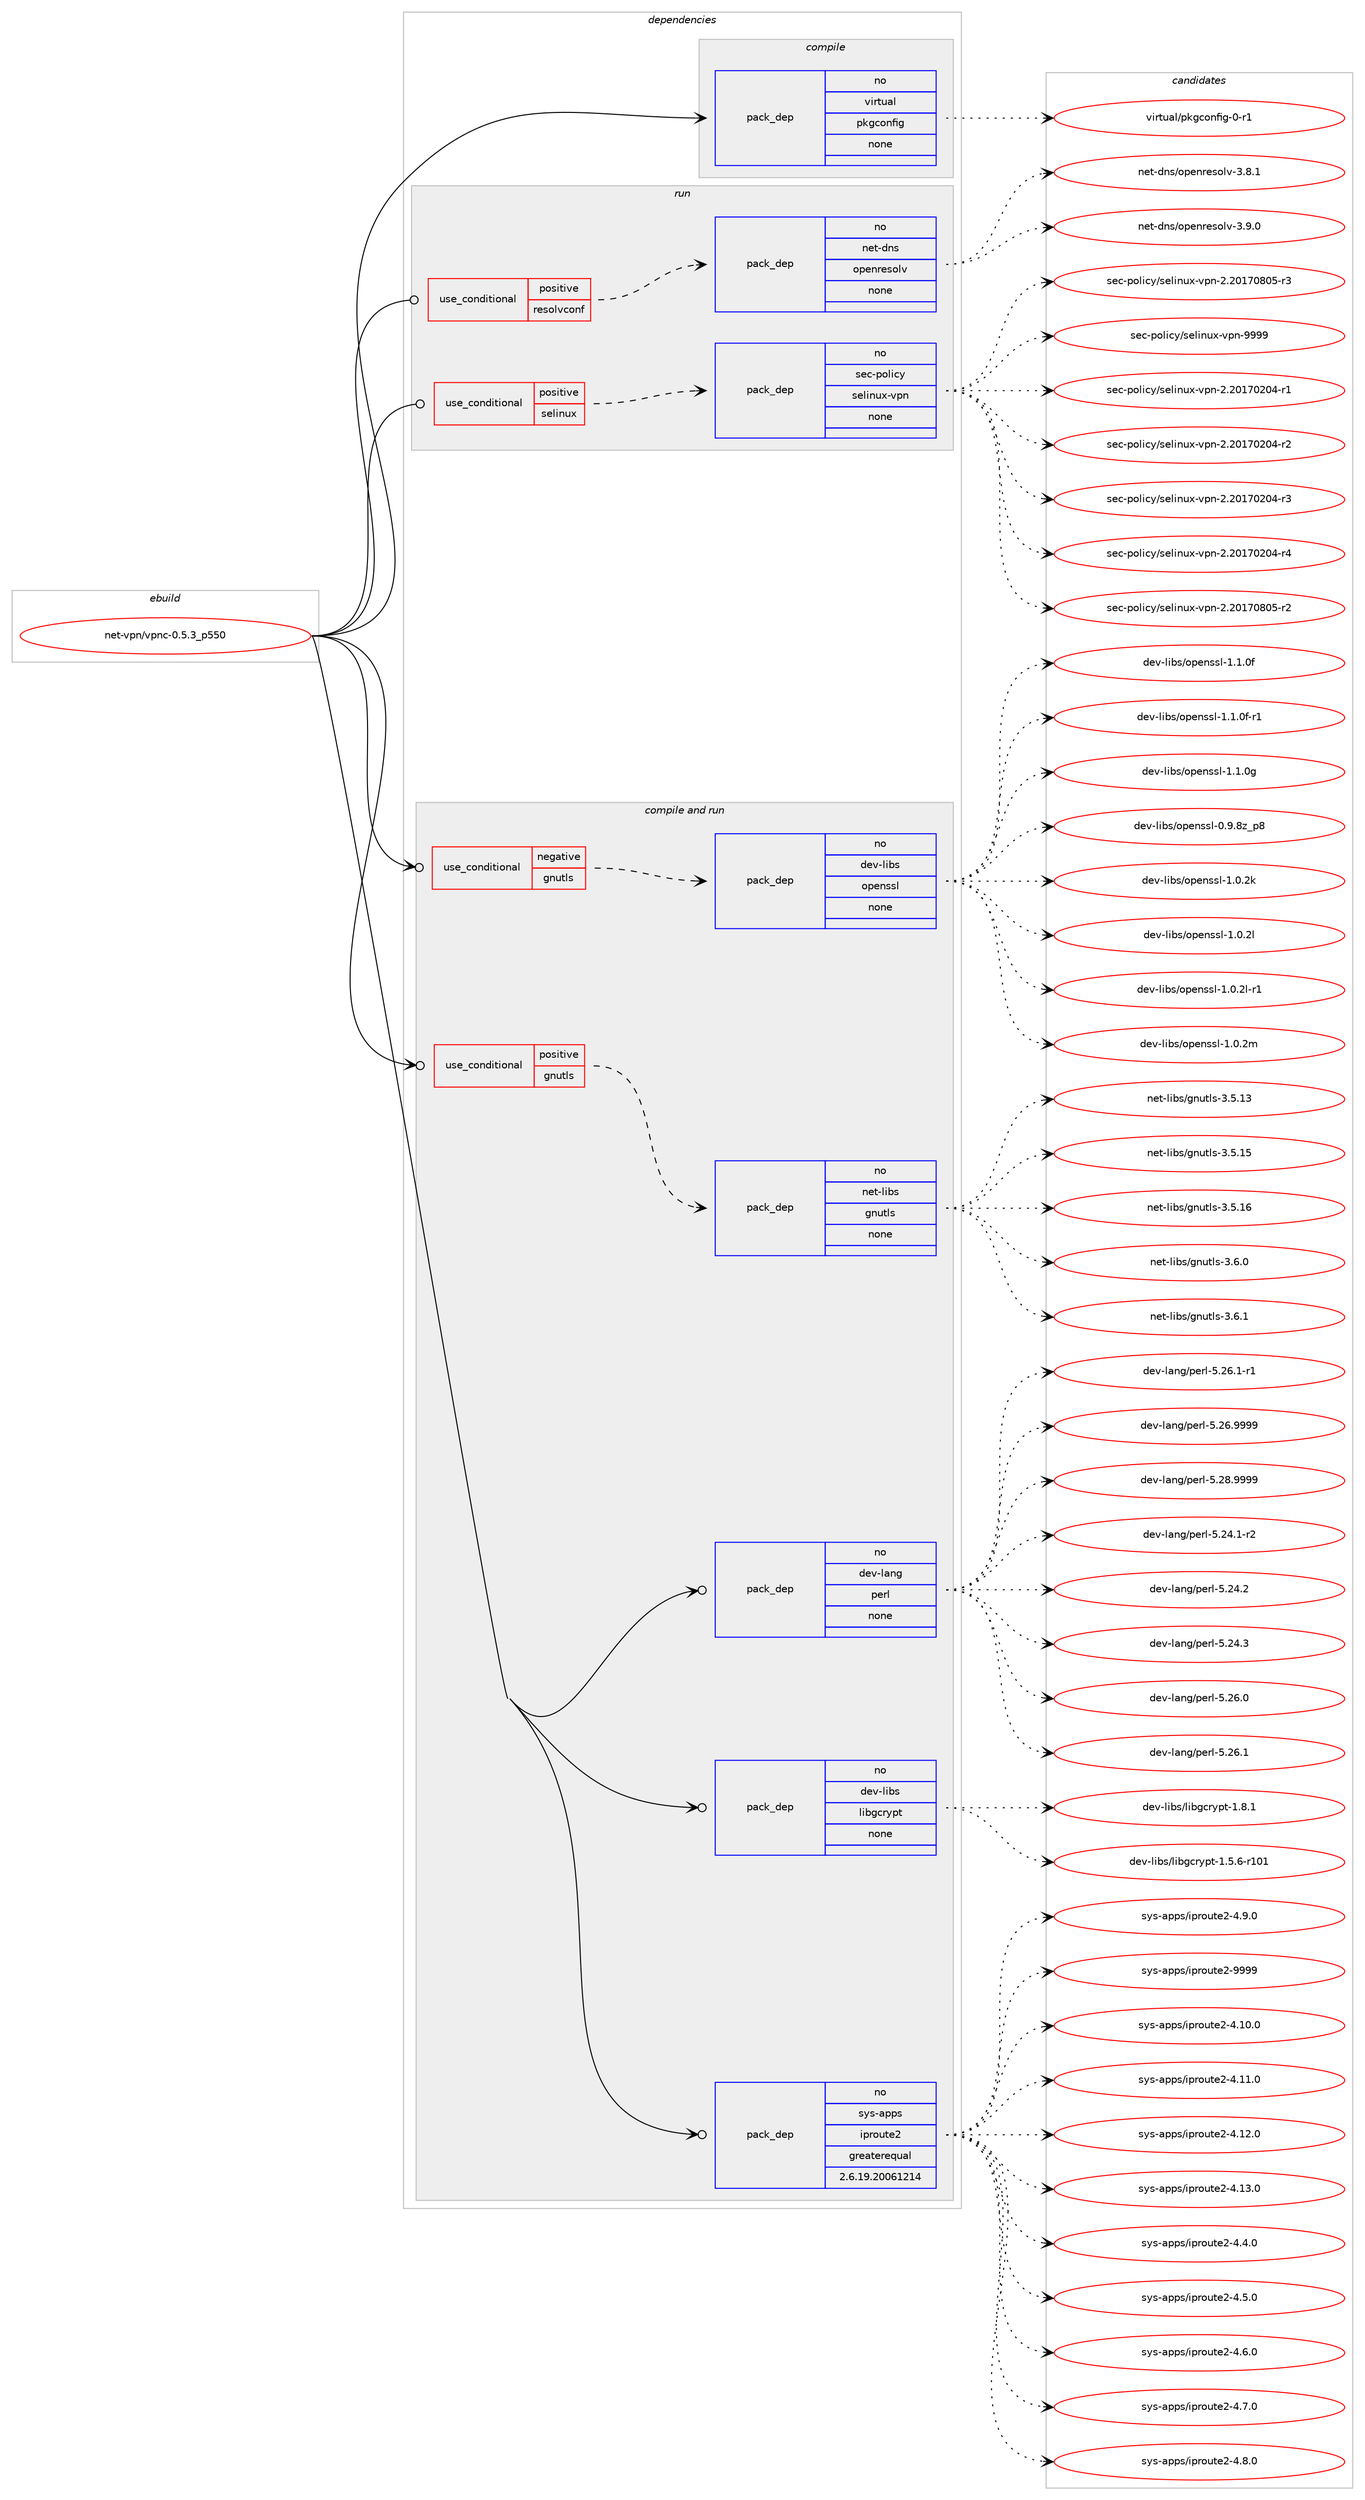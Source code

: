 digraph prolog {

# *************
# Graph options
# *************

newrank=true;
concentrate=true;
compound=true;
graph [rankdir=LR,fontname=Helvetica,fontsize=10,ranksep=1.5];#, ranksep=2.5, nodesep=0.2];
edge  [arrowhead=vee];
node  [fontname=Helvetica,fontsize=10];

# **********
# The ebuild
# **********

subgraph cluster_leftcol {
color=gray;
rank=same;
label=<<i>ebuild</i>>;
id [label="net-vpn/vpnc-0.5.3_p550", color=red, width=4, href="../net-vpn/vpnc-0.5.3_p550.svg"];
}

# ****************
# The dependencies
# ****************

subgraph cluster_midcol {
color=gray;
label=<<i>dependencies</i>>;
subgraph cluster_compile {
fillcolor="#eeeeee";
style=filled;
label=<<i>compile</i>>;
subgraph pack322607 {
dependency438656 [label=<<TABLE BORDER="0" CELLBORDER="1" CELLSPACING="0" CELLPADDING="4" WIDTH="220"><TR><TD ROWSPAN="6" CELLPADDING="30">pack_dep</TD></TR><TR><TD WIDTH="110">no</TD></TR><TR><TD>virtual</TD></TR><TR><TD>pkgconfig</TD></TR><TR><TD>none</TD></TR><TR><TD></TD></TR></TABLE>>, shape=none, color=blue];
}
id:e -> dependency438656:w [weight=20,style="solid",arrowhead="vee"];
}
subgraph cluster_compileandrun {
fillcolor="#eeeeee";
style=filled;
label=<<i>compile and run</i>>;
subgraph cond108442 {
dependency438657 [label=<<TABLE BORDER="0" CELLBORDER="1" CELLSPACING="0" CELLPADDING="4"><TR><TD ROWSPAN="3" CELLPADDING="10">use_conditional</TD></TR><TR><TD>negative</TD></TR><TR><TD>gnutls</TD></TR></TABLE>>, shape=none, color=red];
subgraph pack322608 {
dependency438658 [label=<<TABLE BORDER="0" CELLBORDER="1" CELLSPACING="0" CELLPADDING="4" WIDTH="220"><TR><TD ROWSPAN="6" CELLPADDING="30">pack_dep</TD></TR><TR><TD WIDTH="110">no</TD></TR><TR><TD>dev-libs</TD></TR><TR><TD>openssl</TD></TR><TR><TD>none</TD></TR><TR><TD></TD></TR></TABLE>>, shape=none, color=blue];
}
dependency438657:e -> dependency438658:w [weight=20,style="dashed",arrowhead="vee"];
}
id:e -> dependency438657:w [weight=20,style="solid",arrowhead="odotvee"];
subgraph cond108443 {
dependency438659 [label=<<TABLE BORDER="0" CELLBORDER="1" CELLSPACING="0" CELLPADDING="4"><TR><TD ROWSPAN="3" CELLPADDING="10">use_conditional</TD></TR><TR><TD>positive</TD></TR><TR><TD>gnutls</TD></TR></TABLE>>, shape=none, color=red];
subgraph pack322609 {
dependency438660 [label=<<TABLE BORDER="0" CELLBORDER="1" CELLSPACING="0" CELLPADDING="4" WIDTH="220"><TR><TD ROWSPAN="6" CELLPADDING="30">pack_dep</TD></TR><TR><TD WIDTH="110">no</TD></TR><TR><TD>net-libs</TD></TR><TR><TD>gnutls</TD></TR><TR><TD>none</TD></TR><TR><TD></TD></TR></TABLE>>, shape=none, color=blue];
}
dependency438659:e -> dependency438660:w [weight=20,style="dashed",arrowhead="vee"];
}
id:e -> dependency438659:w [weight=20,style="solid",arrowhead="odotvee"];
subgraph pack322610 {
dependency438661 [label=<<TABLE BORDER="0" CELLBORDER="1" CELLSPACING="0" CELLPADDING="4" WIDTH="220"><TR><TD ROWSPAN="6" CELLPADDING="30">pack_dep</TD></TR><TR><TD WIDTH="110">no</TD></TR><TR><TD>dev-lang</TD></TR><TR><TD>perl</TD></TR><TR><TD>none</TD></TR><TR><TD></TD></TR></TABLE>>, shape=none, color=blue];
}
id:e -> dependency438661:w [weight=20,style="solid",arrowhead="odotvee"];
subgraph pack322611 {
dependency438662 [label=<<TABLE BORDER="0" CELLBORDER="1" CELLSPACING="0" CELLPADDING="4" WIDTH="220"><TR><TD ROWSPAN="6" CELLPADDING="30">pack_dep</TD></TR><TR><TD WIDTH="110">no</TD></TR><TR><TD>dev-libs</TD></TR><TR><TD>libgcrypt</TD></TR><TR><TD>none</TD></TR><TR><TD></TD></TR></TABLE>>, shape=none, color=blue];
}
id:e -> dependency438662:w [weight=20,style="solid",arrowhead="odotvee"];
subgraph pack322612 {
dependency438663 [label=<<TABLE BORDER="0" CELLBORDER="1" CELLSPACING="0" CELLPADDING="4" WIDTH="220"><TR><TD ROWSPAN="6" CELLPADDING="30">pack_dep</TD></TR><TR><TD WIDTH="110">no</TD></TR><TR><TD>sys-apps</TD></TR><TR><TD>iproute2</TD></TR><TR><TD>greaterequal</TD></TR><TR><TD>2.6.19.20061214</TD></TR></TABLE>>, shape=none, color=blue];
}
id:e -> dependency438663:w [weight=20,style="solid",arrowhead="odotvee"];
}
subgraph cluster_run {
fillcolor="#eeeeee";
style=filled;
label=<<i>run</i>>;
subgraph cond108444 {
dependency438664 [label=<<TABLE BORDER="0" CELLBORDER="1" CELLSPACING="0" CELLPADDING="4"><TR><TD ROWSPAN="3" CELLPADDING="10">use_conditional</TD></TR><TR><TD>positive</TD></TR><TR><TD>resolvconf</TD></TR></TABLE>>, shape=none, color=red];
subgraph pack322613 {
dependency438665 [label=<<TABLE BORDER="0" CELLBORDER="1" CELLSPACING="0" CELLPADDING="4" WIDTH="220"><TR><TD ROWSPAN="6" CELLPADDING="30">pack_dep</TD></TR><TR><TD WIDTH="110">no</TD></TR><TR><TD>net-dns</TD></TR><TR><TD>openresolv</TD></TR><TR><TD>none</TD></TR><TR><TD></TD></TR></TABLE>>, shape=none, color=blue];
}
dependency438664:e -> dependency438665:w [weight=20,style="dashed",arrowhead="vee"];
}
id:e -> dependency438664:w [weight=20,style="solid",arrowhead="odot"];
subgraph cond108445 {
dependency438666 [label=<<TABLE BORDER="0" CELLBORDER="1" CELLSPACING="0" CELLPADDING="4"><TR><TD ROWSPAN="3" CELLPADDING="10">use_conditional</TD></TR><TR><TD>positive</TD></TR><TR><TD>selinux</TD></TR></TABLE>>, shape=none, color=red];
subgraph pack322614 {
dependency438667 [label=<<TABLE BORDER="0" CELLBORDER="1" CELLSPACING="0" CELLPADDING="4" WIDTH="220"><TR><TD ROWSPAN="6" CELLPADDING="30">pack_dep</TD></TR><TR><TD WIDTH="110">no</TD></TR><TR><TD>sec-policy</TD></TR><TR><TD>selinux-vpn</TD></TR><TR><TD>none</TD></TR><TR><TD></TD></TR></TABLE>>, shape=none, color=blue];
}
dependency438666:e -> dependency438667:w [weight=20,style="dashed",arrowhead="vee"];
}
id:e -> dependency438666:w [weight=20,style="solid",arrowhead="odot"];
}
}

# **************
# The candidates
# **************

subgraph cluster_choices {
rank=same;
color=gray;
label=<<i>candidates</i>>;

subgraph choice322607 {
color=black;
nodesep=1;
choice11810511411611797108471121071039911111010210510345484511449 [label="virtual/pkgconfig-0-r1", color=red, width=4,href="../virtual/pkgconfig-0-r1.svg"];
dependency438656:e -> choice11810511411611797108471121071039911111010210510345484511449:w [style=dotted,weight="100"];
}
subgraph choice322608 {
color=black;
nodesep=1;
choice1001011184510810598115471111121011101151151084548465746561229511256 [label="dev-libs/openssl-0.9.8z_p8", color=red, width=4,href="../dev-libs/openssl-0.9.8z_p8.svg"];
choice100101118451081059811547111112101110115115108454946484650107 [label="dev-libs/openssl-1.0.2k", color=red, width=4,href="../dev-libs/openssl-1.0.2k.svg"];
choice100101118451081059811547111112101110115115108454946484650108 [label="dev-libs/openssl-1.0.2l", color=red, width=4,href="../dev-libs/openssl-1.0.2l.svg"];
choice1001011184510810598115471111121011101151151084549464846501084511449 [label="dev-libs/openssl-1.0.2l-r1", color=red, width=4,href="../dev-libs/openssl-1.0.2l-r1.svg"];
choice100101118451081059811547111112101110115115108454946484650109 [label="dev-libs/openssl-1.0.2m", color=red, width=4,href="../dev-libs/openssl-1.0.2m.svg"];
choice100101118451081059811547111112101110115115108454946494648102 [label="dev-libs/openssl-1.1.0f", color=red, width=4,href="../dev-libs/openssl-1.1.0f.svg"];
choice1001011184510810598115471111121011101151151084549464946481024511449 [label="dev-libs/openssl-1.1.0f-r1", color=red, width=4,href="../dev-libs/openssl-1.1.0f-r1.svg"];
choice100101118451081059811547111112101110115115108454946494648103 [label="dev-libs/openssl-1.1.0g", color=red, width=4,href="../dev-libs/openssl-1.1.0g.svg"];
dependency438658:e -> choice1001011184510810598115471111121011101151151084548465746561229511256:w [style=dotted,weight="100"];
dependency438658:e -> choice100101118451081059811547111112101110115115108454946484650107:w [style=dotted,weight="100"];
dependency438658:e -> choice100101118451081059811547111112101110115115108454946484650108:w [style=dotted,weight="100"];
dependency438658:e -> choice1001011184510810598115471111121011101151151084549464846501084511449:w [style=dotted,weight="100"];
dependency438658:e -> choice100101118451081059811547111112101110115115108454946484650109:w [style=dotted,weight="100"];
dependency438658:e -> choice100101118451081059811547111112101110115115108454946494648102:w [style=dotted,weight="100"];
dependency438658:e -> choice1001011184510810598115471111121011101151151084549464946481024511449:w [style=dotted,weight="100"];
dependency438658:e -> choice100101118451081059811547111112101110115115108454946494648103:w [style=dotted,weight="100"];
}
subgraph choice322609 {
color=black;
nodesep=1;
choice11010111645108105981154710311011711610811545514653464951 [label="net-libs/gnutls-3.5.13", color=red, width=4,href="../net-libs/gnutls-3.5.13.svg"];
choice11010111645108105981154710311011711610811545514653464953 [label="net-libs/gnutls-3.5.15", color=red, width=4,href="../net-libs/gnutls-3.5.15.svg"];
choice11010111645108105981154710311011711610811545514653464954 [label="net-libs/gnutls-3.5.16", color=red, width=4,href="../net-libs/gnutls-3.5.16.svg"];
choice110101116451081059811547103110117116108115455146544648 [label="net-libs/gnutls-3.6.0", color=red, width=4,href="../net-libs/gnutls-3.6.0.svg"];
choice110101116451081059811547103110117116108115455146544649 [label="net-libs/gnutls-3.6.1", color=red, width=4,href="../net-libs/gnutls-3.6.1.svg"];
dependency438660:e -> choice11010111645108105981154710311011711610811545514653464951:w [style=dotted,weight="100"];
dependency438660:e -> choice11010111645108105981154710311011711610811545514653464953:w [style=dotted,weight="100"];
dependency438660:e -> choice11010111645108105981154710311011711610811545514653464954:w [style=dotted,weight="100"];
dependency438660:e -> choice110101116451081059811547103110117116108115455146544648:w [style=dotted,weight="100"];
dependency438660:e -> choice110101116451081059811547103110117116108115455146544649:w [style=dotted,weight="100"];
}
subgraph choice322610 {
color=black;
nodesep=1;
choice100101118451089711010347112101114108455346505246494511450 [label="dev-lang/perl-5.24.1-r2", color=red, width=4,href="../dev-lang/perl-5.24.1-r2.svg"];
choice10010111845108971101034711210111410845534650524650 [label="dev-lang/perl-5.24.2", color=red, width=4,href="../dev-lang/perl-5.24.2.svg"];
choice10010111845108971101034711210111410845534650524651 [label="dev-lang/perl-5.24.3", color=red, width=4,href="../dev-lang/perl-5.24.3.svg"];
choice10010111845108971101034711210111410845534650544648 [label="dev-lang/perl-5.26.0", color=red, width=4,href="../dev-lang/perl-5.26.0.svg"];
choice10010111845108971101034711210111410845534650544649 [label="dev-lang/perl-5.26.1", color=red, width=4,href="../dev-lang/perl-5.26.1.svg"];
choice100101118451089711010347112101114108455346505446494511449 [label="dev-lang/perl-5.26.1-r1", color=red, width=4,href="../dev-lang/perl-5.26.1-r1.svg"];
choice10010111845108971101034711210111410845534650544657575757 [label="dev-lang/perl-5.26.9999", color=red, width=4,href="../dev-lang/perl-5.26.9999.svg"];
choice10010111845108971101034711210111410845534650564657575757 [label="dev-lang/perl-5.28.9999", color=red, width=4,href="../dev-lang/perl-5.28.9999.svg"];
dependency438661:e -> choice100101118451089711010347112101114108455346505246494511450:w [style=dotted,weight="100"];
dependency438661:e -> choice10010111845108971101034711210111410845534650524650:w [style=dotted,weight="100"];
dependency438661:e -> choice10010111845108971101034711210111410845534650524651:w [style=dotted,weight="100"];
dependency438661:e -> choice10010111845108971101034711210111410845534650544648:w [style=dotted,weight="100"];
dependency438661:e -> choice10010111845108971101034711210111410845534650544649:w [style=dotted,weight="100"];
dependency438661:e -> choice100101118451089711010347112101114108455346505446494511449:w [style=dotted,weight="100"];
dependency438661:e -> choice10010111845108971101034711210111410845534650544657575757:w [style=dotted,weight="100"];
dependency438661:e -> choice10010111845108971101034711210111410845534650564657575757:w [style=dotted,weight="100"];
}
subgraph choice322611 {
color=black;
nodesep=1;
choice100101118451081059811547108105981039911412111211645494653465445114494849 [label="dev-libs/libgcrypt-1.5.6-r101", color=red, width=4,href="../dev-libs/libgcrypt-1.5.6-r101.svg"];
choice1001011184510810598115471081059810399114121112116454946564649 [label="dev-libs/libgcrypt-1.8.1", color=red, width=4,href="../dev-libs/libgcrypt-1.8.1.svg"];
dependency438662:e -> choice100101118451081059811547108105981039911412111211645494653465445114494849:w [style=dotted,weight="100"];
dependency438662:e -> choice1001011184510810598115471081059810399114121112116454946564649:w [style=dotted,weight="100"];
}
subgraph choice322612 {
color=black;
nodesep=1;
choice1151211154597112112115471051121141111171161015045524649484648 [label="sys-apps/iproute2-4.10.0", color=red, width=4,href="../sys-apps/iproute2-4.10.0.svg"];
choice1151211154597112112115471051121141111171161015045524649494648 [label="sys-apps/iproute2-4.11.0", color=red, width=4,href="../sys-apps/iproute2-4.11.0.svg"];
choice1151211154597112112115471051121141111171161015045524649504648 [label="sys-apps/iproute2-4.12.0", color=red, width=4,href="../sys-apps/iproute2-4.12.0.svg"];
choice1151211154597112112115471051121141111171161015045524649514648 [label="sys-apps/iproute2-4.13.0", color=red, width=4,href="../sys-apps/iproute2-4.13.0.svg"];
choice11512111545971121121154710511211411111711610150455246524648 [label="sys-apps/iproute2-4.4.0", color=red, width=4,href="../sys-apps/iproute2-4.4.0.svg"];
choice11512111545971121121154710511211411111711610150455246534648 [label="sys-apps/iproute2-4.5.0", color=red, width=4,href="../sys-apps/iproute2-4.5.0.svg"];
choice11512111545971121121154710511211411111711610150455246544648 [label="sys-apps/iproute2-4.6.0", color=red, width=4,href="../sys-apps/iproute2-4.6.0.svg"];
choice11512111545971121121154710511211411111711610150455246554648 [label="sys-apps/iproute2-4.7.0", color=red, width=4,href="../sys-apps/iproute2-4.7.0.svg"];
choice11512111545971121121154710511211411111711610150455246564648 [label="sys-apps/iproute2-4.8.0", color=red, width=4,href="../sys-apps/iproute2-4.8.0.svg"];
choice11512111545971121121154710511211411111711610150455246574648 [label="sys-apps/iproute2-4.9.0", color=red, width=4,href="../sys-apps/iproute2-4.9.0.svg"];
choice115121115459711211211547105112114111117116101504557575757 [label="sys-apps/iproute2-9999", color=red, width=4,href="../sys-apps/iproute2-9999.svg"];
dependency438663:e -> choice1151211154597112112115471051121141111171161015045524649484648:w [style=dotted,weight="100"];
dependency438663:e -> choice1151211154597112112115471051121141111171161015045524649494648:w [style=dotted,weight="100"];
dependency438663:e -> choice1151211154597112112115471051121141111171161015045524649504648:w [style=dotted,weight="100"];
dependency438663:e -> choice1151211154597112112115471051121141111171161015045524649514648:w [style=dotted,weight="100"];
dependency438663:e -> choice11512111545971121121154710511211411111711610150455246524648:w [style=dotted,weight="100"];
dependency438663:e -> choice11512111545971121121154710511211411111711610150455246534648:w [style=dotted,weight="100"];
dependency438663:e -> choice11512111545971121121154710511211411111711610150455246544648:w [style=dotted,weight="100"];
dependency438663:e -> choice11512111545971121121154710511211411111711610150455246554648:w [style=dotted,weight="100"];
dependency438663:e -> choice11512111545971121121154710511211411111711610150455246564648:w [style=dotted,weight="100"];
dependency438663:e -> choice11512111545971121121154710511211411111711610150455246574648:w [style=dotted,weight="100"];
dependency438663:e -> choice115121115459711211211547105112114111117116101504557575757:w [style=dotted,weight="100"];
}
subgraph choice322613 {
color=black;
nodesep=1;
choice1101011164510011011547111112101110114101115111108118455146564649 [label="net-dns/openresolv-3.8.1", color=red, width=4,href="../net-dns/openresolv-3.8.1.svg"];
choice1101011164510011011547111112101110114101115111108118455146574648 [label="net-dns/openresolv-3.9.0", color=red, width=4,href="../net-dns/openresolv-3.9.0.svg"];
dependency438665:e -> choice1101011164510011011547111112101110114101115111108118455146564649:w [style=dotted,weight="100"];
dependency438665:e -> choice1101011164510011011547111112101110114101115111108118455146574648:w [style=dotted,weight="100"];
}
subgraph choice322614 {
color=black;
nodesep=1;
choice115101994511211110810599121471151011081051101171204511811211045504650484955485048524511449 [label="sec-policy/selinux-vpn-2.20170204-r1", color=red, width=4,href="../sec-policy/selinux-vpn-2.20170204-r1.svg"];
choice115101994511211110810599121471151011081051101171204511811211045504650484955485048524511450 [label="sec-policy/selinux-vpn-2.20170204-r2", color=red, width=4,href="../sec-policy/selinux-vpn-2.20170204-r2.svg"];
choice115101994511211110810599121471151011081051101171204511811211045504650484955485048524511451 [label="sec-policy/selinux-vpn-2.20170204-r3", color=red, width=4,href="../sec-policy/selinux-vpn-2.20170204-r3.svg"];
choice115101994511211110810599121471151011081051101171204511811211045504650484955485048524511452 [label="sec-policy/selinux-vpn-2.20170204-r4", color=red, width=4,href="../sec-policy/selinux-vpn-2.20170204-r4.svg"];
choice115101994511211110810599121471151011081051101171204511811211045504650484955485648534511450 [label="sec-policy/selinux-vpn-2.20170805-r2", color=red, width=4,href="../sec-policy/selinux-vpn-2.20170805-r2.svg"];
choice115101994511211110810599121471151011081051101171204511811211045504650484955485648534511451 [label="sec-policy/selinux-vpn-2.20170805-r3", color=red, width=4,href="../sec-policy/selinux-vpn-2.20170805-r3.svg"];
choice11510199451121111081059912147115101108105110117120451181121104557575757 [label="sec-policy/selinux-vpn-9999", color=red, width=4,href="../sec-policy/selinux-vpn-9999.svg"];
dependency438667:e -> choice115101994511211110810599121471151011081051101171204511811211045504650484955485048524511449:w [style=dotted,weight="100"];
dependency438667:e -> choice115101994511211110810599121471151011081051101171204511811211045504650484955485048524511450:w [style=dotted,weight="100"];
dependency438667:e -> choice115101994511211110810599121471151011081051101171204511811211045504650484955485048524511451:w [style=dotted,weight="100"];
dependency438667:e -> choice115101994511211110810599121471151011081051101171204511811211045504650484955485048524511452:w [style=dotted,weight="100"];
dependency438667:e -> choice115101994511211110810599121471151011081051101171204511811211045504650484955485648534511450:w [style=dotted,weight="100"];
dependency438667:e -> choice115101994511211110810599121471151011081051101171204511811211045504650484955485648534511451:w [style=dotted,weight="100"];
dependency438667:e -> choice11510199451121111081059912147115101108105110117120451181121104557575757:w [style=dotted,weight="100"];
}
}

}
